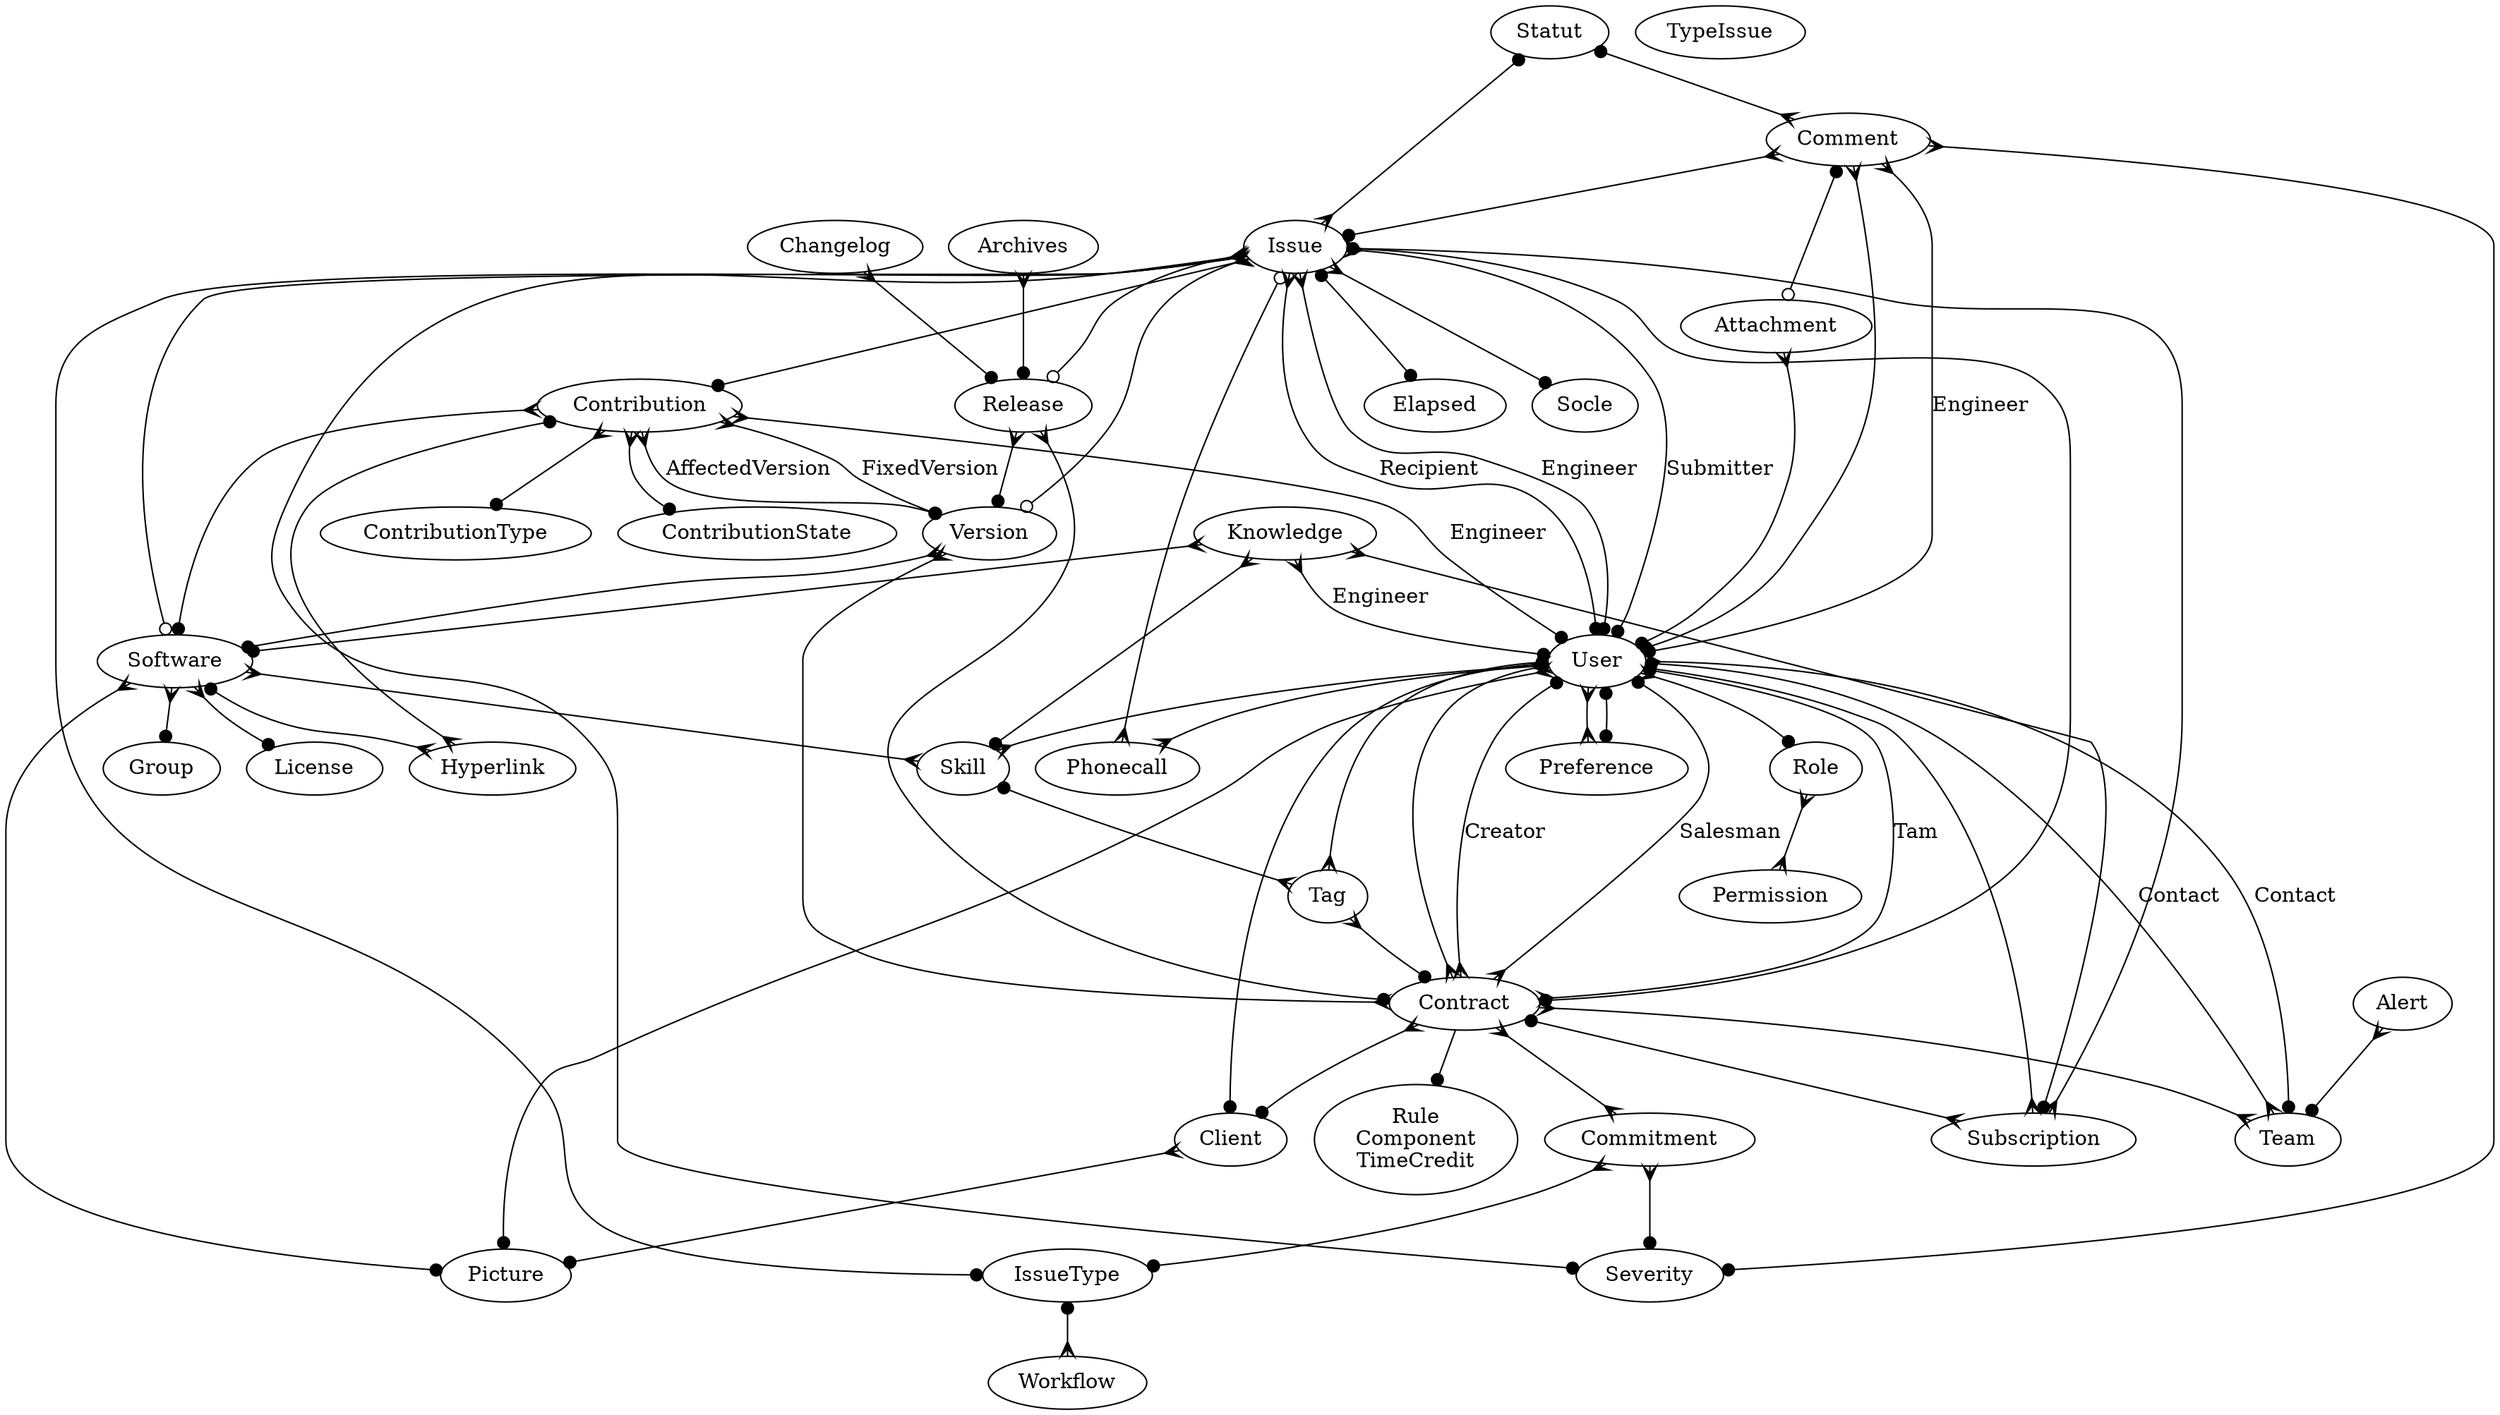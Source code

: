 digraph x {

//rotate=90;
{rank=min; Statut TypeIssue Statut }

Rule [label="Rule\nComponent\nTimeCredit"]

Alert -> Team [arrowhead=dot,dir=both,arrowtail=crow]

Archives -> Release [arrowhead=dot,dir=both,arrowtail=crow]

Attachment -> User [arrowtail=crow,dir=both,arrowhead=dot]

Changelog -> Release [arrowhead=dot,dir=both,arrowtail=crow]

Client -> Picture [arrowhead=dot,dir=both,arrowtail=crow]

Comment -> Issue [arrowhead=dot,dir=both,arrowtail=crow]
Comment -> User [arrowhead=dot,dir=both,arrowtail=crow]
Comment -> Attachment [arrowhead=odot,dir=both,arrowtail=dot]
Comment -> Statut [arrowhead=dot,dir=both,arrowtail=crow]
Comment -> Severity [arrowhead=dot,dir=both,arrowtail=crow]
Comment -> User [label="Engineer",arrowhead=dot,dir=both,arrowtail=crow]

Commitment -> Severity [arrowhead=dot,dir=both,arrowtail=crow]
Commitment -> IssueType [arrowhead=dot,dir=both,arrowtail=crow]

Contract -> Client [arrowhead=dot,dir=both,arrowtail=crow]
Contract -> User [arrowhead=crow,dir=both,arrowtail=crow]
Contract -> Commitment [arrowhead=crow,arrowtail=crow,dir=both]
Contract -> Rule [arrowhead=dot,arrowtail=crow]
Contract -> User [label="Creator",arrowhead=dot,dir=both,arrowtail=crow]
Contract -> User [label="Salesman",arrowhead=dot,dir=both,arrowtail=crow]
Contract -> User [label="Tam",arrowhead=dot,dir=both,arrowtail=crow]
Contract -> Team [arrowhead=crow,arrowtail=crow,dir=both]
Contract -> Subscription [arrowhead=crow,arrowtail=dot,dir=both]

Contribution -> ContributionType [arrowhead=dot,dir=both,arrowtail=crow]
Contribution -> ContributionState [arrowhead=dot,dir=both,arrowtail=crow]
Contribution -> Software [arrowhead=dot,dir=both,arrowtail=crow]
Contribution -> User [label="Engineer",arrowhead=dot,dir=both,arrowtail=crow]
Contribution -> Version [label="AffectedVersion",arrowhead=dot,dir=both,arrowtail=crow]
Contribution -> Version [label="FixedVersion",arrowhead=dot,dir=both,arrowtail=crow]
Contribution -> Hyperlink [arrowhead=crow,dir=both,arrowtail=dot]

Issue -> IssueType [arrowhead=dot,dir=both,arrowtail=crow]
Issue -> Elapsed [arrowhead=dot,dir=both,arrowtail=dot]
Issue -> Severity [arrowhead=dot,dir=both,arrowtail=crow]
Issue -> Socle [arrowhead=dot,dir=both,arrowtail=crow]
Issue -> Contribution [arrowhead=dot,dir=both,arrowtail=crow]
Issue -> Contract [arrowhead=dot,dir=both,arrowtail=crow]
Issue -> Statut [arrowhead=dot,dir=both,arrowtail=crow]
Issue -> Phonecall [arrowhead=crow,arrowtail=odot,dir=both]
Issue -> Software [arrowhead=odot,dir=both,arrowtail=crow]
Issue -> Release [arrowhead=odot,dir=both,arrowtail=crow]
Issue -> Version [arrowhead=odot,dir=both,arrowtail=crow]
Issue -> Subscription [arrowhead=crow,dir=both,arrowtail=dot]
Issue -> User [label="Recipient",arrowhead=dot,dir=both,arrowtail=crow]
Issue -> User [label="Engineer",arrowhead=dot,dir=both,arrowtail=crow]
Issue -> User [label="Submitter",arrowhead=dot,dir=both,arrowtail=crow]

IssueType -> Workflow [arrowhead=crow,dir=both,arrowtail=dot]

Knowledge -> User [label="Engineer",arrowhead=dot,dir=both,arrowtail=crow]
Knowledge -> Skill [arrowhead=dot,dir=both,arrowtail=crow]
Knowledge -> Software [arrowhead=dot,dir=both,arrowtail=crow]
Knowledge -> Subscription [arrowhead=dot,dir=both,arrowtail=crow]

Preference -> User [arrowhead=dot,arrowtail=dot,dir=both]

Release -> Contract [arrowhead=dot,dir=both,arrowtail=crow]
Release -> Version [arrowhead=dot,dir=both,arrowtail=crow]

Role -> Permission [arrowhead=crow,arrowtail=crow,dir=both]

Skill -> Tag [arrowhead=crow,arrowtail=dot,dir=both]

Software -> Skill [arrowhead=crow,arrowtail=crow,dir=both]
Software -> License [arrowhead=dot,dir=both,arrowtail=crow]
Software -> Group [arrowhead=dot,dir=both,arrowtail=crow]
Software -> Picture [arrowhead=dot,dir=both,arrowtail=crow]
Software -> Hyperlink [arrowhead=crow,dir=both,arrowtail=dot]

Subscription -> User [arrowhead=dot,dir=both,arrowtail=crow]

Tag -> User [arrowhead=dot,dir=both,arrowtail=crow]
Tag -> Contract [arrowhead=dot,dir=both,arrowtail=crow]

Team -> User [label="Contact",arrowhead=dot,dir=both,arrowtail=crow]
Team -> User [label="Contact",arrowhead=crow,dir=both,arrowtail=dot]

User -> Picture [arrowhead=dot,dir=both,arrowtail=crow]
User -> Role [arrowhead=dot,arrowtail=crow,dir=both]
User -> Skill [arrowhead=crow,arrowtail=crow,dir=both]
User -> Phonecall [arrowhead=crow,dir=both,arrowtail=dot]
User -> Client [arrowhead=dot,dir=both,arrowtail=crow]
User -> Preference [arrowhead=crow,dir=both,arrowtail=crow]

Version -> Software [arrowhead=dot,dir=both,arrowtail=crow]
Version -> Contract [arrowhead=crow,dir=both,arrowtail=crow]

}
